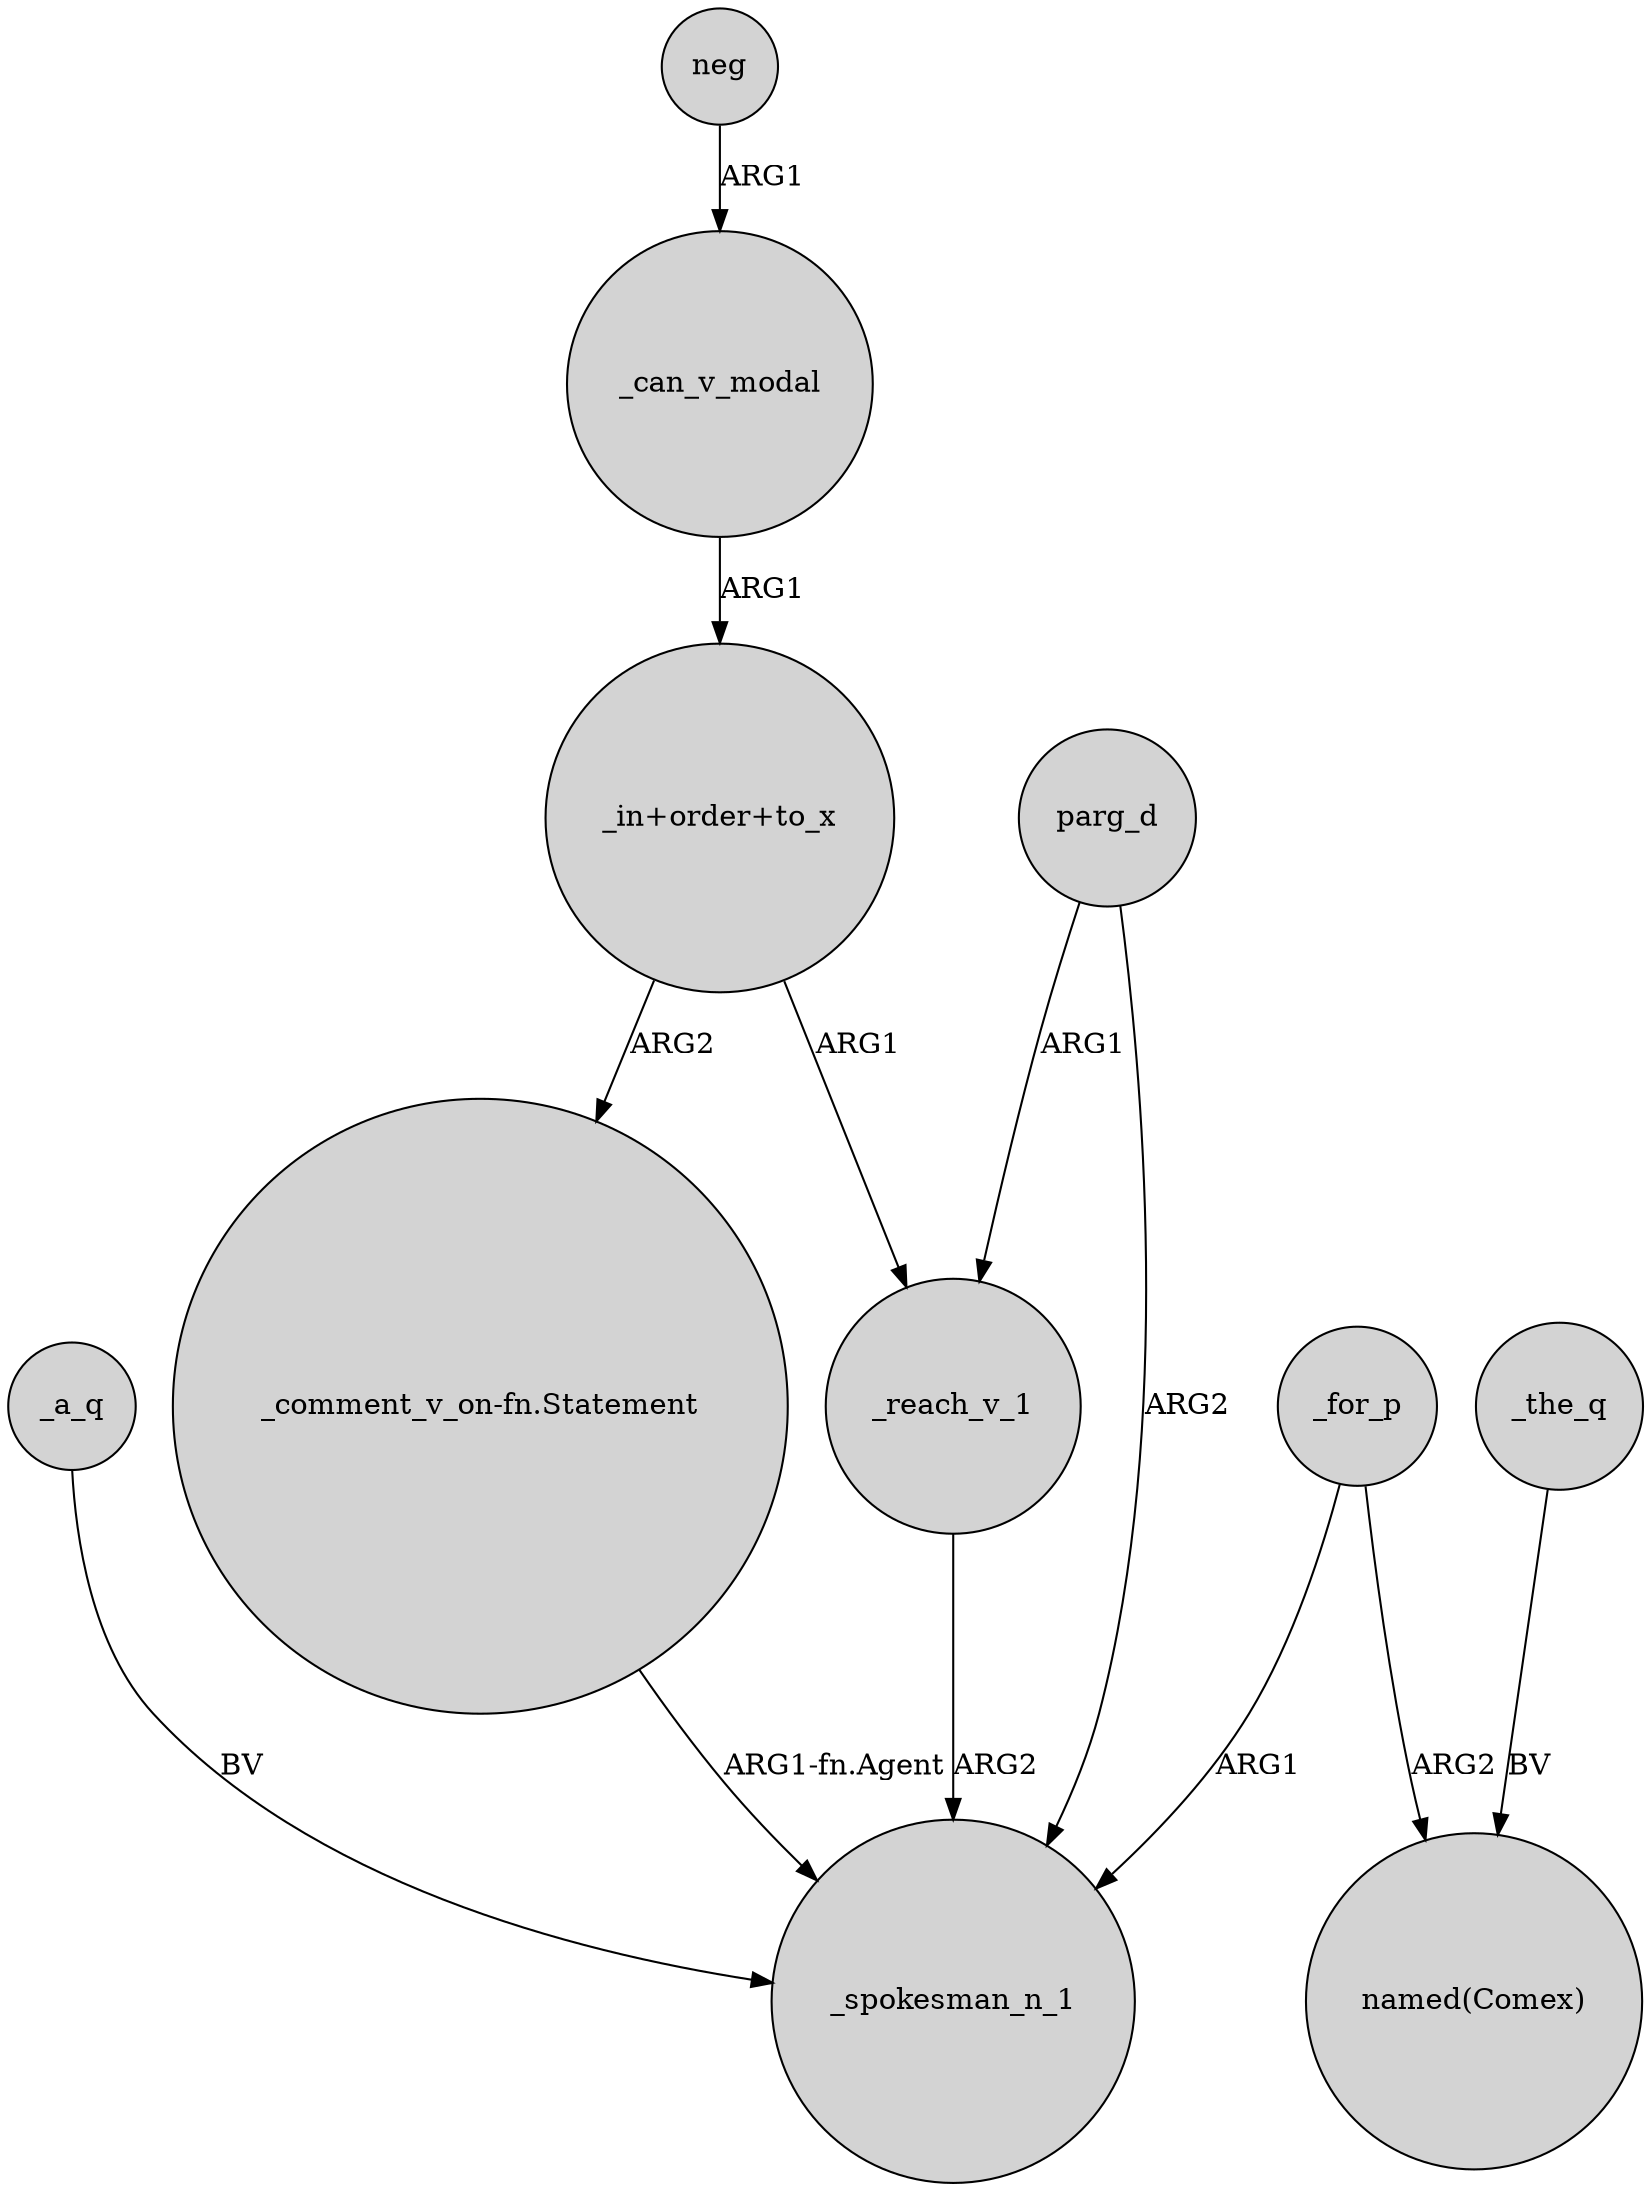 digraph {
	node [shape=circle style=filled]
	_for_p -> _spokesman_n_1 [label=ARG1]
	_the_q -> "named(Comex)" [label=BV]
	_a_q -> _spokesman_n_1 [label=BV]
	_reach_v_1 -> _spokesman_n_1 [label=ARG2]
	"_in+order+to_x" -> "_comment_v_on-fn.Statement" [label=ARG2]
	parg_d -> _reach_v_1 [label=ARG1]
	"_comment_v_on-fn.Statement" -> _spokesman_n_1 [label="ARG1-fn.Agent"]
	_for_p -> "named(Comex)" [label=ARG2]
	neg -> _can_v_modal [label=ARG1]
	_can_v_modal -> "_in+order+to_x" [label=ARG1]
	"_in+order+to_x" -> _reach_v_1 [label=ARG1]
	parg_d -> _spokesman_n_1 [label=ARG2]
}
